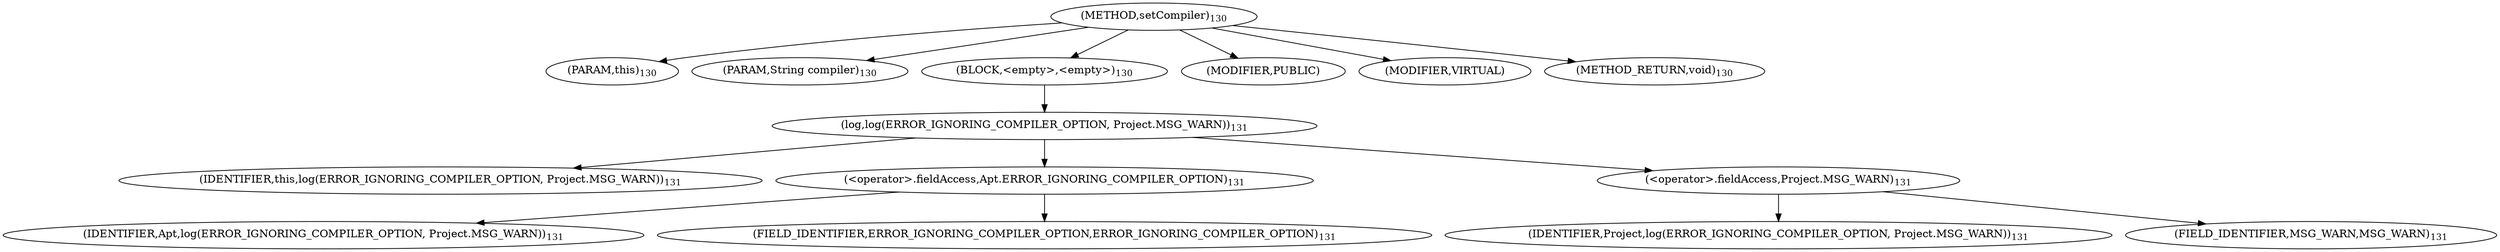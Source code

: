 digraph "setCompiler" {  
"174" [label = <(METHOD,setCompiler)<SUB>130</SUB>> ]
"28" [label = <(PARAM,this)<SUB>130</SUB>> ]
"175" [label = <(PARAM,String compiler)<SUB>130</SUB>> ]
"176" [label = <(BLOCK,&lt;empty&gt;,&lt;empty&gt;)<SUB>130</SUB>> ]
"177" [label = <(log,log(ERROR_IGNORING_COMPILER_OPTION, Project.MSG_WARN))<SUB>131</SUB>> ]
"27" [label = <(IDENTIFIER,this,log(ERROR_IGNORING_COMPILER_OPTION, Project.MSG_WARN))<SUB>131</SUB>> ]
"178" [label = <(&lt;operator&gt;.fieldAccess,Apt.ERROR_IGNORING_COMPILER_OPTION)<SUB>131</SUB>> ]
"179" [label = <(IDENTIFIER,Apt,log(ERROR_IGNORING_COMPILER_OPTION, Project.MSG_WARN))<SUB>131</SUB>> ]
"180" [label = <(FIELD_IDENTIFIER,ERROR_IGNORING_COMPILER_OPTION,ERROR_IGNORING_COMPILER_OPTION)<SUB>131</SUB>> ]
"181" [label = <(&lt;operator&gt;.fieldAccess,Project.MSG_WARN)<SUB>131</SUB>> ]
"182" [label = <(IDENTIFIER,Project,log(ERROR_IGNORING_COMPILER_OPTION, Project.MSG_WARN))<SUB>131</SUB>> ]
"183" [label = <(FIELD_IDENTIFIER,MSG_WARN,MSG_WARN)<SUB>131</SUB>> ]
"184" [label = <(MODIFIER,PUBLIC)> ]
"185" [label = <(MODIFIER,VIRTUAL)> ]
"186" [label = <(METHOD_RETURN,void)<SUB>130</SUB>> ]
  "174" -> "28" 
  "174" -> "175" 
  "174" -> "176" 
  "174" -> "184" 
  "174" -> "185" 
  "174" -> "186" 
  "176" -> "177" 
  "177" -> "27" 
  "177" -> "178" 
  "177" -> "181" 
  "178" -> "179" 
  "178" -> "180" 
  "181" -> "182" 
  "181" -> "183" 
}
